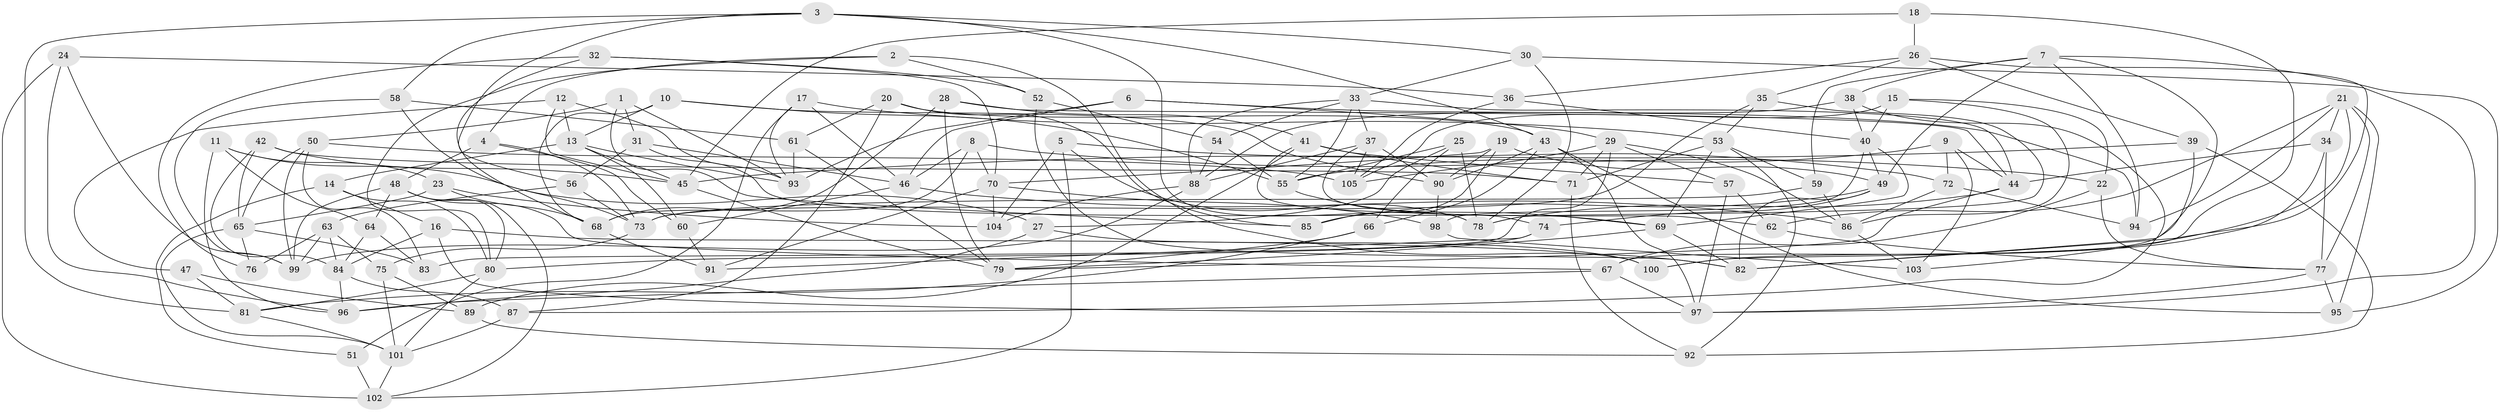 // original degree distribution, {4: 1.0}
// Generated by graph-tools (version 1.1) at 2025/38/03/04/25 23:38:06]
// undirected, 105 vertices, 246 edges
graph export_dot {
  node [color=gray90,style=filled];
  1;
  2;
  3;
  4;
  5;
  6;
  7;
  8;
  9;
  10;
  11;
  12;
  13;
  14;
  15;
  16;
  17;
  18;
  19;
  20;
  21;
  22;
  23;
  24;
  25;
  26;
  27;
  28;
  29;
  30;
  31;
  32;
  33;
  34;
  35;
  36;
  37;
  38;
  39;
  40;
  41;
  42;
  43;
  44;
  45;
  46;
  47;
  48;
  49;
  50;
  51;
  52;
  53;
  54;
  55;
  56;
  57;
  58;
  59;
  60;
  61;
  62;
  63;
  64;
  65;
  66;
  67;
  68;
  69;
  70;
  71;
  72;
  73;
  74;
  75;
  76;
  77;
  78;
  79;
  80;
  81;
  82;
  83;
  84;
  85;
  86;
  87;
  88;
  89;
  90;
  91;
  92;
  93;
  94;
  95;
  96;
  97;
  98;
  99;
  100;
  101;
  102;
  103;
  104;
  105;
  1 -- 31 [weight=1.0];
  1 -- 50 [weight=1.0];
  1 -- 85 [weight=1.0];
  1 -- 93 [weight=1.0];
  2 -- 4 [weight=1.0];
  2 -- 52 [weight=1.0];
  2 -- 80 [weight=1.0];
  2 -- 82 [weight=1.0];
  3 -- 30 [weight=1.0];
  3 -- 43 [weight=1.0];
  3 -- 56 [weight=1.0];
  3 -- 58 [weight=1.0];
  3 -- 78 [weight=1.0];
  3 -- 81 [weight=1.0];
  4 -- 48 [weight=1.0];
  4 -- 60 [weight=1.0];
  4 -- 73 [weight=1.0];
  5 -- 72 [weight=1.0];
  5 -- 78 [weight=1.0];
  5 -- 102 [weight=1.0];
  5 -- 104 [weight=1.0];
  6 -- 29 [weight=1.0];
  6 -- 46 [weight=1.0];
  6 -- 93 [weight=1.0];
  6 -- 94 [weight=1.0];
  7 -- 38 [weight=1.0];
  7 -- 49 [weight=1.0];
  7 -- 59 [weight=1.0];
  7 -- 67 [weight=1.0];
  7 -- 94 [weight=1.0];
  7 -- 95 [weight=1.0];
  8 -- 22 [weight=1.0];
  8 -- 46 [weight=1.0];
  8 -- 68 [weight=1.0];
  8 -- 70 [weight=1.0];
  9 -- 44 [weight=1.0];
  9 -- 55 [weight=1.0];
  9 -- 72 [weight=1.0];
  9 -- 103 [weight=1.0];
  10 -- 13 [weight=1.0];
  10 -- 55 [weight=1.0];
  10 -- 68 [weight=1.0];
  10 -- 90 [weight=1.0];
  11 -- 23 [weight=1.0];
  11 -- 27 [weight=1.0];
  11 -- 64 [weight=1.0];
  11 -- 96 [weight=1.0];
  12 -- 13 [weight=1.0];
  12 -- 45 [weight=1.0];
  12 -- 47 [weight=1.0];
  12 -- 93 [weight=1.0];
  13 -- 14 [weight=1.0];
  13 -- 45 [weight=1.0];
  13 -- 60 [weight=1.0];
  13 -- 93 [weight=1.0];
  14 -- 16 [weight=1.0];
  14 -- 51 [weight=1.0];
  14 -- 80 [weight=1.0];
  15 -- 22 [weight=1.0];
  15 -- 40 [weight=1.0];
  15 -- 86 [weight=1.0];
  15 -- 105 [weight=1.0];
  16 -- 84 [weight=1.0];
  16 -- 97 [weight=1.0];
  16 -- 100 [weight=1.0];
  17 -- 46 [weight=1.0];
  17 -- 51 [weight=1.0];
  17 -- 53 [weight=1.0];
  17 -- 93 [weight=1.0];
  18 -- 26 [weight=2.0];
  18 -- 45 [weight=1.0];
  18 -- 100 [weight=1.0];
  19 -- 49 [weight=1.0];
  19 -- 70 [weight=1.0];
  19 -- 85 [weight=1.0];
  19 -- 90 [weight=1.0];
  20 -- 43 [weight=1.0];
  20 -- 61 [weight=1.0];
  20 -- 85 [weight=1.0];
  20 -- 87 [weight=1.0];
  21 -- 34 [weight=1.0];
  21 -- 62 [weight=1.0];
  21 -- 77 [weight=1.0];
  21 -- 94 [weight=1.0];
  21 -- 95 [weight=1.0];
  21 -- 103 [weight=1.0];
  22 -- 67 [weight=1.0];
  22 -- 77 [weight=1.0];
  23 -- 65 [weight=1.0];
  23 -- 68 [weight=1.0];
  23 -- 104 [weight=1.0];
  24 -- 36 [weight=1.0];
  24 -- 96 [weight=1.0];
  24 -- 99 [weight=1.0];
  24 -- 102 [weight=1.0];
  25 -- 27 [weight=1.0];
  25 -- 55 [weight=1.0];
  25 -- 66 [weight=1.0];
  25 -- 78 [weight=1.0];
  26 -- 35 [weight=1.0];
  26 -- 36 [weight=1.0];
  26 -- 39 [weight=1.0];
  26 -- 82 [weight=1.0];
  27 -- 96 [weight=1.0];
  27 -- 100 [weight=1.0];
  28 -- 41 [weight=1.0];
  28 -- 44 [weight=1.0];
  28 -- 68 [weight=1.0];
  28 -- 79 [weight=1.0];
  29 -- 57 [weight=1.0];
  29 -- 71 [weight=1.0];
  29 -- 83 [weight=1.0];
  29 -- 86 [weight=1.0];
  29 -- 105 [weight=1.0];
  30 -- 33 [weight=1.0];
  30 -- 78 [weight=1.0];
  30 -- 97 [weight=1.0];
  31 -- 46 [weight=1.0];
  31 -- 56 [weight=1.0];
  31 -- 69 [weight=1.0];
  32 -- 52 [weight=1.0];
  32 -- 68 [weight=1.0];
  32 -- 70 [weight=1.0];
  32 -- 76 [weight=1.0];
  33 -- 37 [weight=1.0];
  33 -- 44 [weight=1.0];
  33 -- 54 [weight=1.0];
  33 -- 55 [weight=1.0];
  33 -- 88 [weight=1.0];
  34 -- 44 [weight=1.0];
  34 -- 77 [weight=1.0];
  34 -- 100 [weight=1.0];
  35 -- 53 [weight=1.0];
  35 -- 73 [weight=1.0];
  35 -- 78 [weight=1.0];
  36 -- 40 [weight=1.0];
  36 -- 105 [weight=1.0];
  37 -- 62 [weight=1.0];
  37 -- 88 [weight=1.0];
  37 -- 90 [weight=2.0];
  37 -- 105 [weight=1.0];
  38 -- 40 [weight=1.0];
  38 -- 87 [weight=1.0];
  38 -- 88 [weight=1.0];
  39 -- 45 [weight=1.0];
  39 -- 82 [weight=1.0];
  39 -- 92 [weight=1.0];
  40 -- 49 [weight=1.0];
  40 -- 69 [weight=1.0];
  40 -- 98 [weight=1.0];
  41 -- 57 [weight=1.0];
  41 -- 71 [weight=2.0];
  41 -- 74 [weight=1.0];
  41 -- 89 [weight=1.0];
  42 -- 45 [weight=1.0];
  42 -- 65 [weight=1.0];
  42 -- 71 [weight=1.0];
  42 -- 84 [weight=1.0];
  43 -- 66 [weight=1.0];
  43 -- 90 [weight=1.0];
  43 -- 95 [weight=1.0];
  43 -- 97 [weight=1.0];
  44 -- 78 [weight=1.0];
  44 -- 79 [weight=1.0];
  45 -- 79 [weight=1.0];
  46 -- 60 [weight=1.0];
  46 -- 86 [weight=1.0];
  47 -- 81 [weight=2.0];
  47 -- 89 [weight=1.0];
  48 -- 64 [weight=1.0];
  48 -- 67 [weight=1.0];
  48 -- 80 [weight=1.0];
  48 -- 99 [weight=1.0];
  48 -- 102 [weight=1.0];
  49 -- 74 [weight=1.0];
  49 -- 82 [weight=1.0];
  49 -- 85 [weight=1.0];
  50 -- 65 [weight=1.0];
  50 -- 83 [weight=1.0];
  50 -- 99 [weight=1.0];
  50 -- 105 [weight=2.0];
  51 -- 102 [weight=2.0];
  52 -- 54 [weight=1.0];
  52 -- 82 [weight=1.0];
  53 -- 59 [weight=1.0];
  53 -- 69 [weight=1.0];
  53 -- 71 [weight=1.0];
  53 -- 92 [weight=1.0];
  54 -- 55 [weight=1.0];
  54 -- 88 [weight=1.0];
  55 -- 69 [weight=1.0];
  56 -- 63 [weight=1.0];
  56 -- 73 [weight=1.0];
  57 -- 62 [weight=1.0];
  57 -- 97 [weight=1.0];
  58 -- 61 [weight=1.0];
  58 -- 73 [weight=1.0];
  58 -- 99 [weight=1.0];
  59 -- 73 [weight=1.0];
  59 -- 86 [weight=1.0];
  60 -- 91 [weight=1.0];
  61 -- 79 [weight=1.0];
  61 -- 93 [weight=1.0];
  62 -- 77 [weight=1.0];
  63 -- 75 [weight=1.0];
  63 -- 76 [weight=2.0];
  63 -- 84 [weight=1.0];
  63 -- 99 [weight=1.0];
  64 -- 83 [weight=1.0];
  64 -- 84 [weight=1.0];
  65 -- 76 [weight=1.0];
  65 -- 83 [weight=1.0];
  65 -- 101 [weight=1.0];
  66 -- 79 [weight=1.0];
  66 -- 81 [weight=1.0];
  67 -- 96 [weight=2.0];
  67 -- 97 [weight=1.0];
  68 -- 91 [weight=1.0];
  69 -- 79 [weight=1.0];
  69 -- 82 [weight=1.0];
  70 -- 91 [weight=1.0];
  70 -- 98 [weight=1.0];
  70 -- 104 [weight=1.0];
  71 -- 92 [weight=1.0];
  72 -- 86 [weight=1.0];
  72 -- 94 [weight=1.0];
  73 -- 75 [weight=1.0];
  74 -- 80 [weight=1.0];
  74 -- 91 [weight=1.0];
  75 -- 89 [weight=1.0];
  75 -- 101 [weight=1.0];
  77 -- 95 [weight=1.0];
  77 -- 97 [weight=1.0];
  80 -- 81 [weight=1.0];
  80 -- 101 [weight=1.0];
  81 -- 101 [weight=1.0];
  84 -- 87 [weight=1.0];
  84 -- 96 [weight=1.0];
  86 -- 103 [weight=1.0];
  87 -- 101 [weight=1.0];
  88 -- 99 [weight=1.0];
  88 -- 104 [weight=1.0];
  89 -- 92 [weight=1.0];
  90 -- 98 [weight=1.0];
  98 -- 103 [weight=1.0];
  101 -- 102 [weight=1.0];
}
